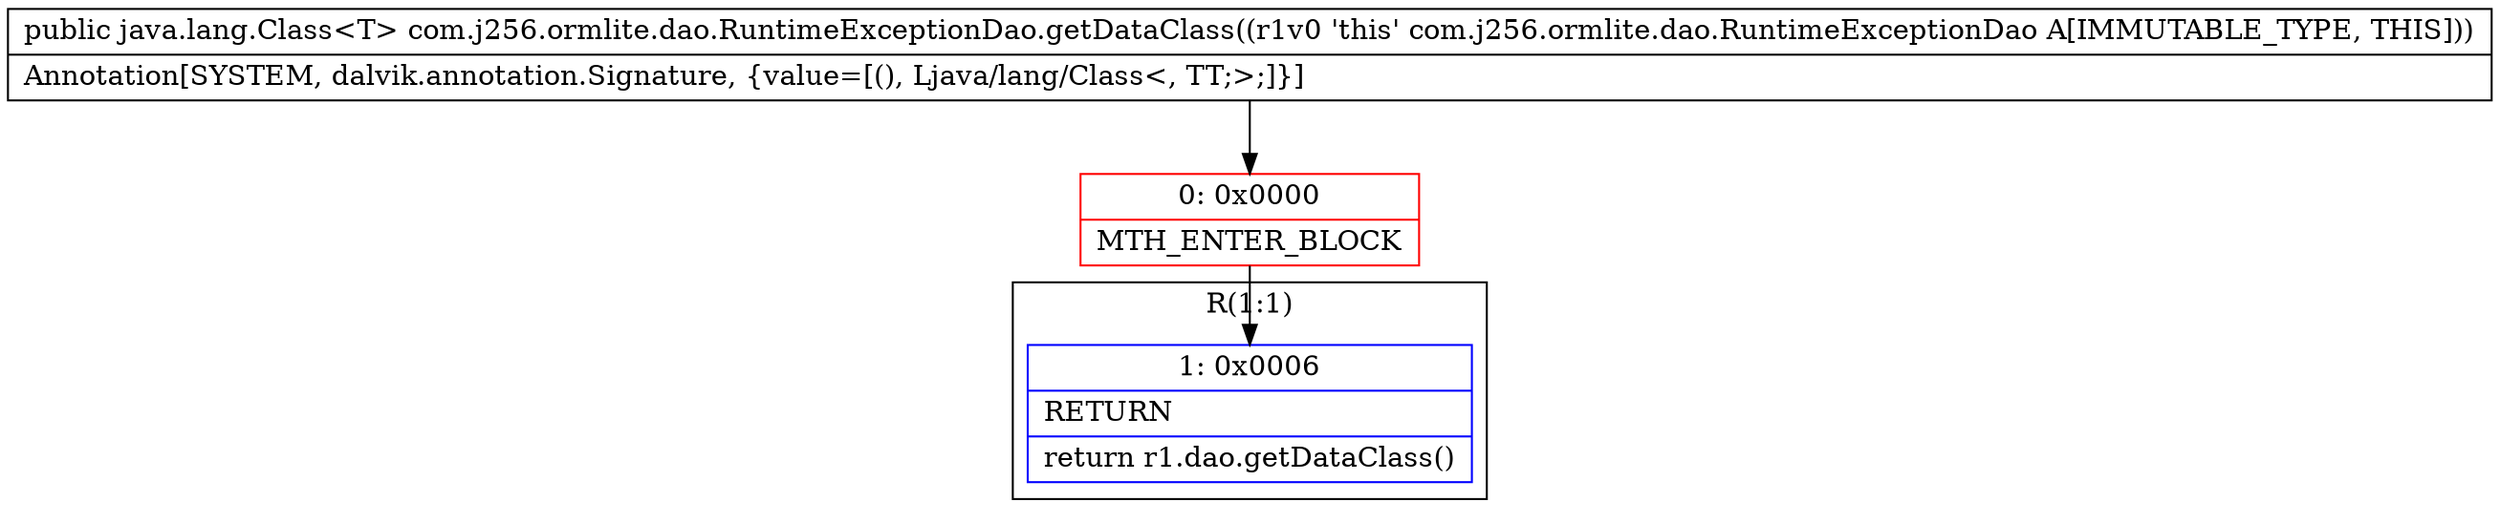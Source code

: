 digraph "CFG forcom.j256.ormlite.dao.RuntimeExceptionDao.getDataClass()Ljava\/lang\/Class;" {
subgraph cluster_Region_1078911342 {
label = "R(1:1)";
node [shape=record,color=blue];
Node_1 [shape=record,label="{1\:\ 0x0006|RETURN\l|return r1.dao.getDataClass()\l}"];
}
Node_0 [shape=record,color=red,label="{0\:\ 0x0000|MTH_ENTER_BLOCK\l}"];
MethodNode[shape=record,label="{public java.lang.Class\<T\> com.j256.ormlite.dao.RuntimeExceptionDao.getDataClass((r1v0 'this' com.j256.ormlite.dao.RuntimeExceptionDao A[IMMUTABLE_TYPE, THIS]))  | Annotation[SYSTEM, dalvik.annotation.Signature, \{value=[(), Ljava\/lang\/Class\<, TT;\>;]\}]\l}"];
MethodNode -> Node_0;
Node_0 -> Node_1;
}

